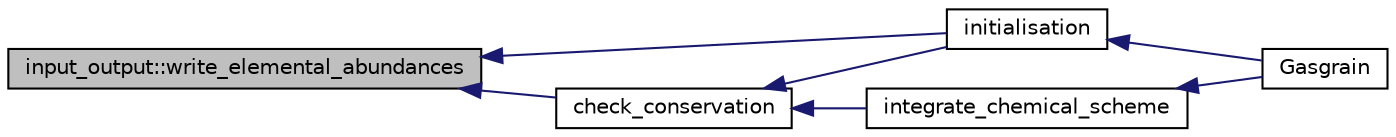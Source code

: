 digraph G
{
  edge [fontname="Helvetica",fontsize="10",labelfontname="Helvetica",labelfontsize="10"];
  node [fontname="Helvetica",fontsize="10",shape=record];
  rankdir=LR;
  Node1 [label="input_output::write_elemental_abundances",height=0.2,width=0.4,color="black", fillcolor="grey75", style="filled" fontcolor="black"];
  Node1 -> Node2 [dir=back,color="midnightblue",fontsize="10",style="solid",fontname="Helvetica"];
  Node2 [label="check_conservation",height=0.2,width=0.4,color="black", fillcolor="white", style="filled",URL="$nautilus_8f90.html#a42f6d5ee173b3995ec7f09b3bdf661d1",tooltip="Check if elementary abundances are conserved. If not, display a warning. The option CONSERVATION_TYPE..."];
  Node2 -> Node3 [dir=back,color="midnightblue",fontsize="10",style="solid",fontname="Helvetica"];
  Node3 [label="initialisation",height=0.2,width=0.4,color="black", fillcolor="white", style="filled",URL="$nautilus_8f90.html#a568414246db75acf75fb8fd7ebc909b2",tooltip="Routine that contain all initialisation that needs to be done in the code before the integration..."];
  Node3 -> Node4 [dir=back,color="midnightblue",fontsize="10",style="solid",fontname="Helvetica"];
  Node4 [label="Gasgrain",height=0.2,width=0.4,color="black", fillcolor="white", style="filled",URL="$nautilus_8f90.html#a581e8920671b59dd3be0bd0cd3a87373"];
  Node2 -> Node5 [dir=back,color="midnightblue",fontsize="10",style="solid",fontname="Helvetica"];
  Node5 [label="integrate_chemical_scheme",height=0.2,width=0.4,color="black", fillcolor="white", style="filled",URL="$nautilus_8f90.html#ae30f81e809400b170c173d6980287c42",tooltip="Chemically evolve from T to TOUT the given spatial point."];
  Node5 -> Node4 [dir=back,color="midnightblue",fontsize="10",style="solid",fontname="Helvetica"];
  Node1 -> Node3 [dir=back,color="midnightblue",fontsize="10",style="solid",fontname="Helvetica"];
}
